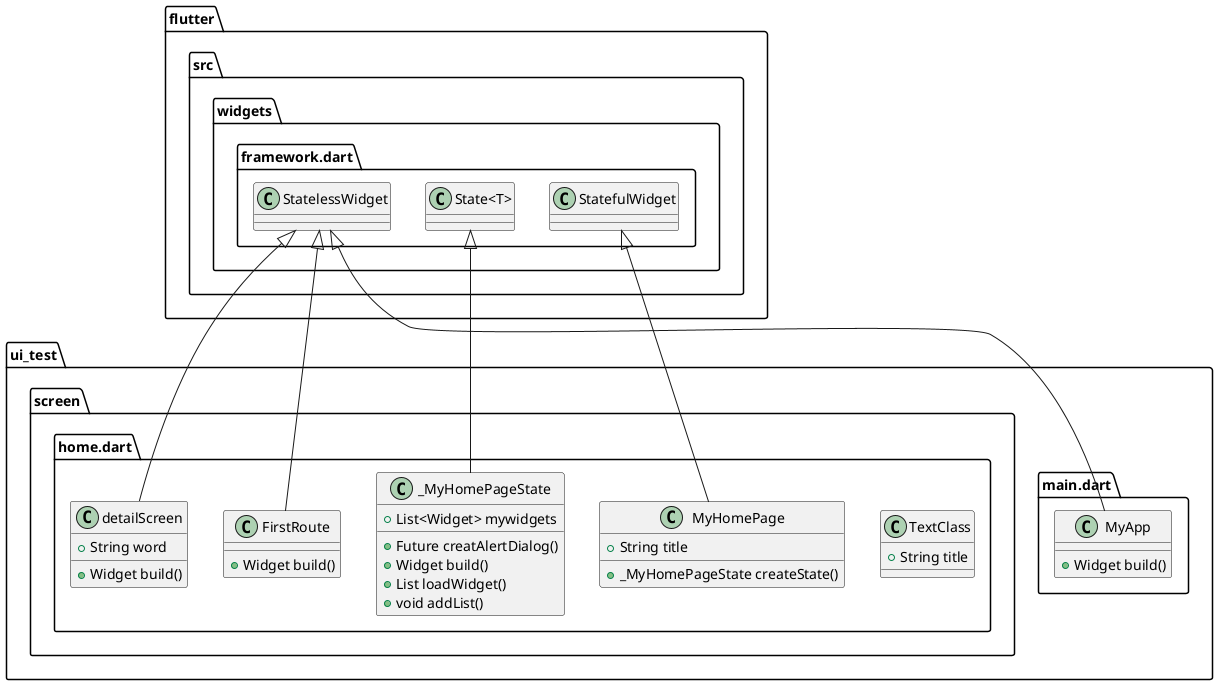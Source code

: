 @startuml
set namespaceSeparator ::

class "ui_test::main.dart::MyApp" {
  +Widget build()
}

"flutter::src::widgets::framework.dart::StatelessWidget" <|-- "ui_test::main.dart::MyApp"

class "ui_test::screen::home.dart::TextClass" {
  +String title
}

class "ui_test::screen::home.dart::MyHomePage" {
  +String title
  +_MyHomePageState createState()
}

"flutter::src::widgets::framework.dart::StatefulWidget" <|-- "ui_test::screen::home.dart::MyHomePage"

class "ui_test::screen::home.dart::_MyHomePageState" {
  +List<Widget> mywidgets
  +Future creatAlertDialog()
  +Widget build()
  +List loadWidget()
  +void addList()
}

"flutter::src::widgets::framework.dart::State<T>" <|-- "ui_test::screen::home.dart::_MyHomePageState"

class "ui_test::screen::home.dart::FirstRoute" {
  +Widget build()
}

"flutter::src::widgets::framework.dart::StatelessWidget" <|-- "ui_test::screen::home.dart::FirstRoute"

class "ui_test::screen::home.dart::detailScreen" {
  +String word
  +Widget build()
}

"flutter::src::widgets::framework.dart::StatelessWidget" <|-- "ui_test::screen::home.dart::detailScreen"


@enduml